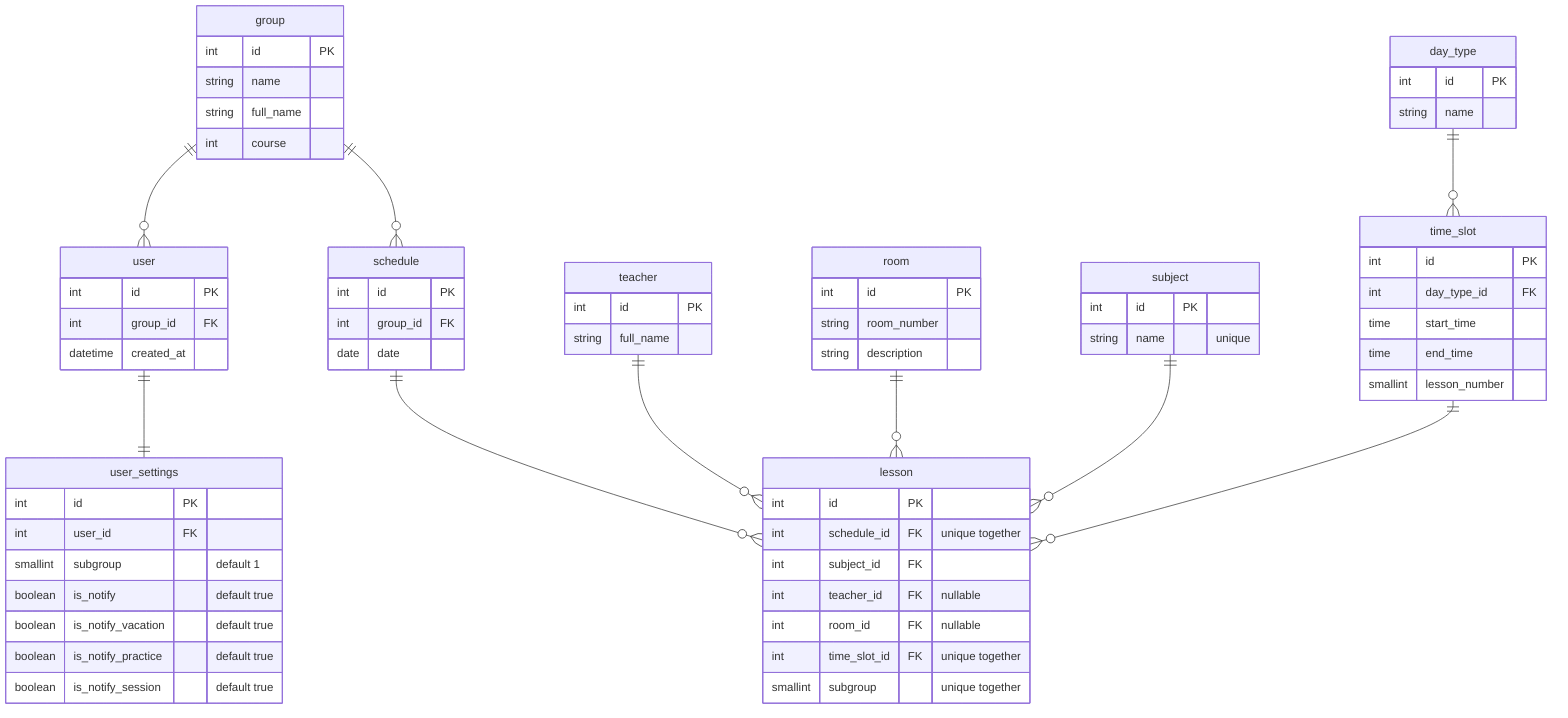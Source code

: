 erDiagram
    user ||--|| user_settings : ""
    group ||--o{ user : ""
    group ||--o{ schedule : ""
    schedule ||--o{ lesson : ""
    teacher ||--o{ lesson : ""
    room ||--o{ lesson : ""
    subject ||--o{ lesson : ""
    time_slot ||--o{ lesson : ""
    day_type ||--o{ time_slot : ""

    user {
        int id PK
        int group_id FK
        datetime created_at
    }

    user_settings {
        int id PK
        int user_id FK
        smallint subgroup "default 1"
        boolean is_notify "default true"
        boolean is_notify_vacation "default true"
        boolean is_notify_practice "default true"
        boolean is_notify_session "default true"
    }

    group {
        int id PK
        string name
        string full_name
        int course
    }

    schedule {
        int id PK
        int group_id FK
        date date
    }

    lesson {
        int id PK
        int schedule_id FK "unique together"
        int subject_id FK
        int teacher_id FK "nullable"
        int room_id FK "nullable"
        int time_slot_id FK "unique together"
        smallint subgroup "unique together"
    }

    teacher {
        int id PK
        string full_name
    }

    room {
        int id PK
        string room_number
        string description
    }

    subject {
        int id PK
        string name "unique"
    }

    time_slot {
        int id PK
        int day_type_id FK
        time start_time
        time end_time
        smallint lesson_number
    }

    day_type {
        int id PK
        string name
    }